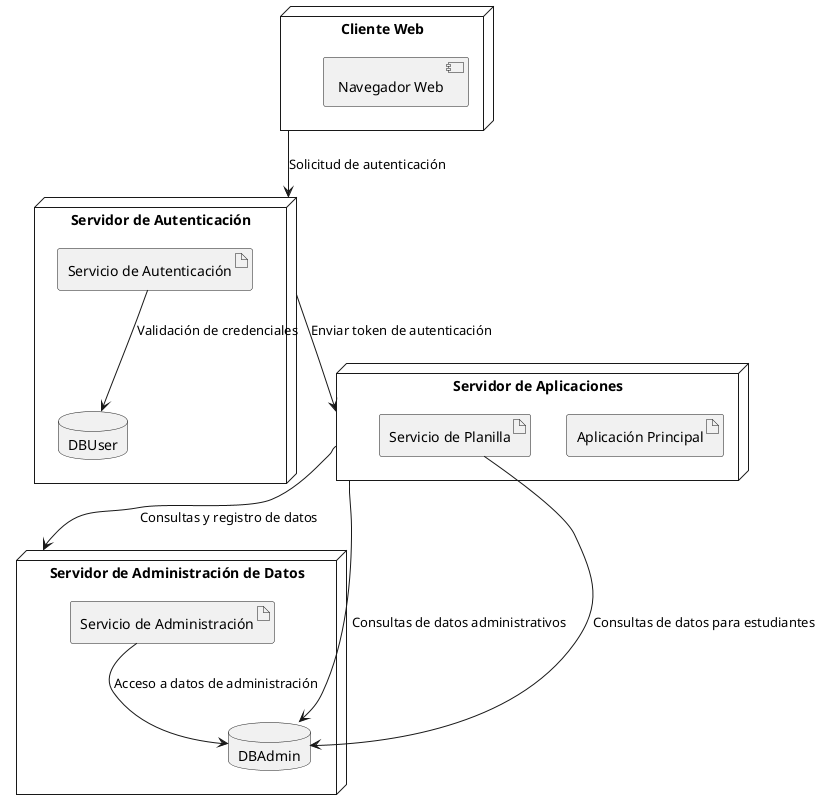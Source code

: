 @startuml despliegue

!define NODE node

' Definir nodos
NODE "Servidor de Autenticación" as AuthServer {
  artifact "Servicio de Autenticación" as AuthService
  database "DBUser" as DBUser
}

NODE "Servidor de Aplicaciones" as AppServer {
  artifact "Aplicación Principal" as MainApp
  artifact "Servicio de Planilla" as PlanillaService
}

NODE "Servidor de Administración de Datos" as DataAdminServer {
  database "DBAdmin" as DBAdmin
  artifact "Servicio de Administración" as AdminService
}

NODE "Cliente Web" as WebClient {
  [Navegador Web]
}

' Relaciones entre nodos
WebClient --> AuthServer : Solicitud de autenticación
AuthServer --> AppServer : Enviar token de autenticación
AppServer --> DataAdminServer : Consultas y registro de datos
AppServer --> DBAdmin : Consultas de datos administrativos

' Conexiones a bases de datos
AuthService --> DBUser : Validación de credenciales
AdminService --> DBAdmin : Acceso a datos de administración
PlanillaService --> DBAdmin : Consultas de datos para estudiantes

@enduml
